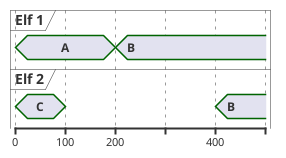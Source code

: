 @startuml
concise "Elf 1" as Elf_1
concise "Elf 2" as Elf_2

@Elf_1
0 is A
+200 is B

@Elf_2
0 is C
+100 is {hidden}
+300 is B

@enduml